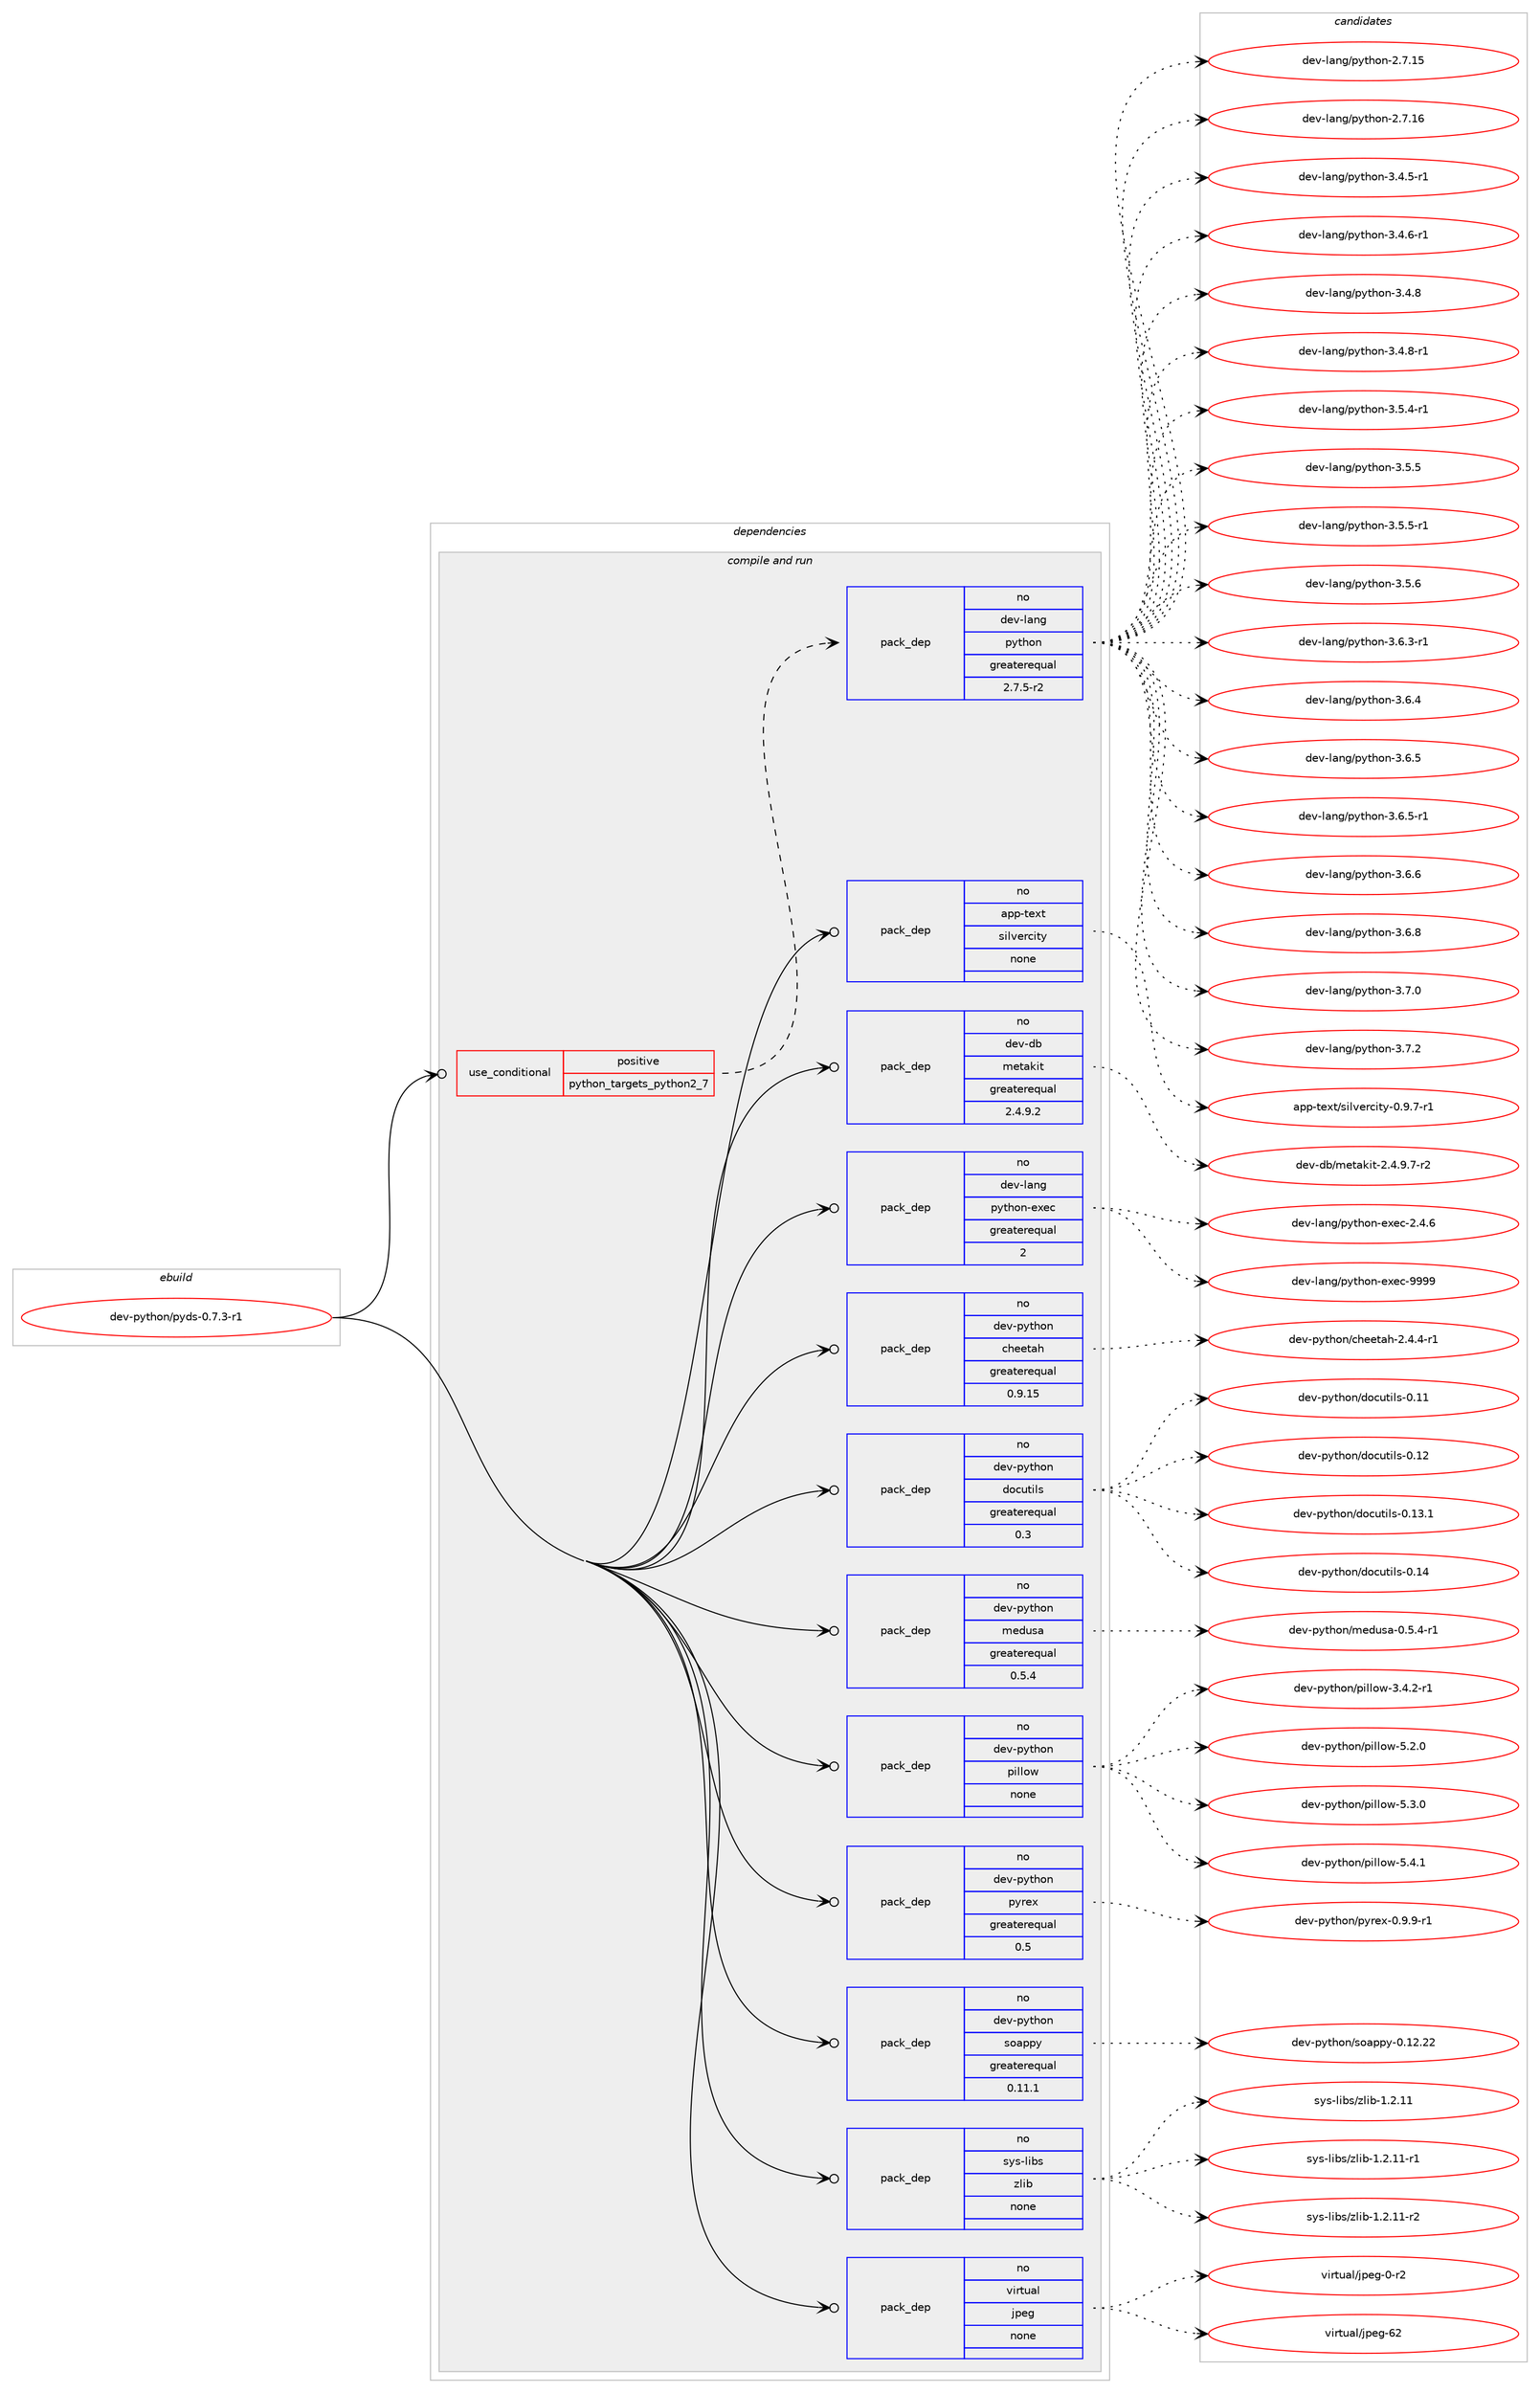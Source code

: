 digraph prolog {

# *************
# Graph options
# *************

newrank=true;
concentrate=true;
compound=true;
graph [rankdir=LR,fontname=Helvetica,fontsize=10,ranksep=1.5];#, ranksep=2.5, nodesep=0.2];
edge  [arrowhead=vee];
node  [fontname=Helvetica,fontsize=10];

# **********
# The ebuild
# **********

subgraph cluster_leftcol {
color=gray;
rank=same;
label=<<i>ebuild</i>>;
id [label="dev-python/pyds-0.7.3-r1", color=red, width=4, href="../dev-python/pyds-0.7.3-r1.svg"];
}

# ****************
# The dependencies
# ****************

subgraph cluster_midcol {
color=gray;
label=<<i>dependencies</i>>;
subgraph cluster_compile {
fillcolor="#eeeeee";
style=filled;
label=<<i>compile</i>>;
}
subgraph cluster_compileandrun {
fillcolor="#eeeeee";
style=filled;
label=<<i>compile and run</i>>;
subgraph cond380621 {
dependency1428771 [label=<<TABLE BORDER="0" CELLBORDER="1" CELLSPACING="0" CELLPADDING="4"><TR><TD ROWSPAN="3" CELLPADDING="10">use_conditional</TD></TR><TR><TD>positive</TD></TR><TR><TD>python_targets_python2_7</TD></TR></TABLE>>, shape=none, color=red];
subgraph pack1024836 {
dependency1428772 [label=<<TABLE BORDER="0" CELLBORDER="1" CELLSPACING="0" CELLPADDING="4" WIDTH="220"><TR><TD ROWSPAN="6" CELLPADDING="30">pack_dep</TD></TR><TR><TD WIDTH="110">no</TD></TR><TR><TD>dev-lang</TD></TR><TR><TD>python</TD></TR><TR><TD>greaterequal</TD></TR><TR><TD>2.7.5-r2</TD></TR></TABLE>>, shape=none, color=blue];
}
dependency1428771:e -> dependency1428772:w [weight=20,style="dashed",arrowhead="vee"];
}
id:e -> dependency1428771:w [weight=20,style="solid",arrowhead="odotvee"];
subgraph pack1024837 {
dependency1428773 [label=<<TABLE BORDER="0" CELLBORDER="1" CELLSPACING="0" CELLPADDING="4" WIDTH="220"><TR><TD ROWSPAN="6" CELLPADDING="30">pack_dep</TD></TR><TR><TD WIDTH="110">no</TD></TR><TR><TD>app-text</TD></TR><TR><TD>silvercity</TD></TR><TR><TD>none</TD></TR><TR><TD></TD></TR></TABLE>>, shape=none, color=blue];
}
id:e -> dependency1428773:w [weight=20,style="solid",arrowhead="odotvee"];
subgraph pack1024838 {
dependency1428774 [label=<<TABLE BORDER="0" CELLBORDER="1" CELLSPACING="0" CELLPADDING="4" WIDTH="220"><TR><TD ROWSPAN="6" CELLPADDING="30">pack_dep</TD></TR><TR><TD WIDTH="110">no</TD></TR><TR><TD>dev-db</TD></TR><TR><TD>metakit</TD></TR><TR><TD>greaterequal</TD></TR><TR><TD>2.4.9.2</TD></TR></TABLE>>, shape=none, color=blue];
}
id:e -> dependency1428774:w [weight=20,style="solid",arrowhead="odotvee"];
subgraph pack1024839 {
dependency1428775 [label=<<TABLE BORDER="0" CELLBORDER="1" CELLSPACING="0" CELLPADDING="4" WIDTH="220"><TR><TD ROWSPAN="6" CELLPADDING="30">pack_dep</TD></TR><TR><TD WIDTH="110">no</TD></TR><TR><TD>dev-lang</TD></TR><TR><TD>python-exec</TD></TR><TR><TD>greaterequal</TD></TR><TR><TD>2</TD></TR></TABLE>>, shape=none, color=blue];
}
id:e -> dependency1428775:w [weight=20,style="solid",arrowhead="odotvee"];
subgraph pack1024840 {
dependency1428776 [label=<<TABLE BORDER="0" CELLBORDER="1" CELLSPACING="0" CELLPADDING="4" WIDTH="220"><TR><TD ROWSPAN="6" CELLPADDING="30">pack_dep</TD></TR><TR><TD WIDTH="110">no</TD></TR><TR><TD>dev-python</TD></TR><TR><TD>cheetah</TD></TR><TR><TD>greaterequal</TD></TR><TR><TD>0.9.15</TD></TR></TABLE>>, shape=none, color=blue];
}
id:e -> dependency1428776:w [weight=20,style="solid",arrowhead="odotvee"];
subgraph pack1024841 {
dependency1428777 [label=<<TABLE BORDER="0" CELLBORDER="1" CELLSPACING="0" CELLPADDING="4" WIDTH="220"><TR><TD ROWSPAN="6" CELLPADDING="30">pack_dep</TD></TR><TR><TD WIDTH="110">no</TD></TR><TR><TD>dev-python</TD></TR><TR><TD>docutils</TD></TR><TR><TD>greaterequal</TD></TR><TR><TD>0.3</TD></TR></TABLE>>, shape=none, color=blue];
}
id:e -> dependency1428777:w [weight=20,style="solid",arrowhead="odotvee"];
subgraph pack1024842 {
dependency1428778 [label=<<TABLE BORDER="0" CELLBORDER="1" CELLSPACING="0" CELLPADDING="4" WIDTH="220"><TR><TD ROWSPAN="6" CELLPADDING="30">pack_dep</TD></TR><TR><TD WIDTH="110">no</TD></TR><TR><TD>dev-python</TD></TR><TR><TD>medusa</TD></TR><TR><TD>greaterequal</TD></TR><TR><TD>0.5.4</TD></TR></TABLE>>, shape=none, color=blue];
}
id:e -> dependency1428778:w [weight=20,style="solid",arrowhead="odotvee"];
subgraph pack1024843 {
dependency1428779 [label=<<TABLE BORDER="0" CELLBORDER="1" CELLSPACING="0" CELLPADDING="4" WIDTH="220"><TR><TD ROWSPAN="6" CELLPADDING="30">pack_dep</TD></TR><TR><TD WIDTH="110">no</TD></TR><TR><TD>dev-python</TD></TR><TR><TD>pillow</TD></TR><TR><TD>none</TD></TR><TR><TD></TD></TR></TABLE>>, shape=none, color=blue];
}
id:e -> dependency1428779:w [weight=20,style="solid",arrowhead="odotvee"];
subgraph pack1024844 {
dependency1428780 [label=<<TABLE BORDER="0" CELLBORDER="1" CELLSPACING="0" CELLPADDING="4" WIDTH="220"><TR><TD ROWSPAN="6" CELLPADDING="30">pack_dep</TD></TR><TR><TD WIDTH="110">no</TD></TR><TR><TD>dev-python</TD></TR><TR><TD>pyrex</TD></TR><TR><TD>greaterequal</TD></TR><TR><TD>0.5</TD></TR></TABLE>>, shape=none, color=blue];
}
id:e -> dependency1428780:w [weight=20,style="solid",arrowhead="odotvee"];
subgraph pack1024845 {
dependency1428781 [label=<<TABLE BORDER="0" CELLBORDER="1" CELLSPACING="0" CELLPADDING="4" WIDTH="220"><TR><TD ROWSPAN="6" CELLPADDING="30">pack_dep</TD></TR><TR><TD WIDTH="110">no</TD></TR><TR><TD>dev-python</TD></TR><TR><TD>soappy</TD></TR><TR><TD>greaterequal</TD></TR><TR><TD>0.11.1</TD></TR></TABLE>>, shape=none, color=blue];
}
id:e -> dependency1428781:w [weight=20,style="solid",arrowhead="odotvee"];
subgraph pack1024846 {
dependency1428782 [label=<<TABLE BORDER="0" CELLBORDER="1" CELLSPACING="0" CELLPADDING="4" WIDTH="220"><TR><TD ROWSPAN="6" CELLPADDING="30">pack_dep</TD></TR><TR><TD WIDTH="110">no</TD></TR><TR><TD>sys-libs</TD></TR><TR><TD>zlib</TD></TR><TR><TD>none</TD></TR><TR><TD></TD></TR></TABLE>>, shape=none, color=blue];
}
id:e -> dependency1428782:w [weight=20,style="solid",arrowhead="odotvee"];
subgraph pack1024847 {
dependency1428783 [label=<<TABLE BORDER="0" CELLBORDER="1" CELLSPACING="0" CELLPADDING="4" WIDTH="220"><TR><TD ROWSPAN="6" CELLPADDING="30">pack_dep</TD></TR><TR><TD WIDTH="110">no</TD></TR><TR><TD>virtual</TD></TR><TR><TD>jpeg</TD></TR><TR><TD>none</TD></TR><TR><TD></TD></TR></TABLE>>, shape=none, color=blue];
}
id:e -> dependency1428783:w [weight=20,style="solid",arrowhead="odotvee"];
}
subgraph cluster_run {
fillcolor="#eeeeee";
style=filled;
label=<<i>run</i>>;
}
}

# **************
# The candidates
# **************

subgraph cluster_choices {
rank=same;
color=gray;
label=<<i>candidates</i>>;

subgraph choice1024836 {
color=black;
nodesep=1;
choice10010111845108971101034711212111610411111045504655464953 [label="dev-lang/python-2.7.15", color=red, width=4,href="../dev-lang/python-2.7.15.svg"];
choice10010111845108971101034711212111610411111045504655464954 [label="dev-lang/python-2.7.16", color=red, width=4,href="../dev-lang/python-2.7.16.svg"];
choice1001011184510897110103471121211161041111104551465246534511449 [label="dev-lang/python-3.4.5-r1", color=red, width=4,href="../dev-lang/python-3.4.5-r1.svg"];
choice1001011184510897110103471121211161041111104551465246544511449 [label="dev-lang/python-3.4.6-r1", color=red, width=4,href="../dev-lang/python-3.4.6-r1.svg"];
choice100101118451089711010347112121116104111110455146524656 [label="dev-lang/python-3.4.8", color=red, width=4,href="../dev-lang/python-3.4.8.svg"];
choice1001011184510897110103471121211161041111104551465246564511449 [label="dev-lang/python-3.4.8-r1", color=red, width=4,href="../dev-lang/python-3.4.8-r1.svg"];
choice1001011184510897110103471121211161041111104551465346524511449 [label="dev-lang/python-3.5.4-r1", color=red, width=4,href="../dev-lang/python-3.5.4-r1.svg"];
choice100101118451089711010347112121116104111110455146534653 [label="dev-lang/python-3.5.5", color=red, width=4,href="../dev-lang/python-3.5.5.svg"];
choice1001011184510897110103471121211161041111104551465346534511449 [label="dev-lang/python-3.5.5-r1", color=red, width=4,href="../dev-lang/python-3.5.5-r1.svg"];
choice100101118451089711010347112121116104111110455146534654 [label="dev-lang/python-3.5.6", color=red, width=4,href="../dev-lang/python-3.5.6.svg"];
choice1001011184510897110103471121211161041111104551465446514511449 [label="dev-lang/python-3.6.3-r1", color=red, width=4,href="../dev-lang/python-3.6.3-r1.svg"];
choice100101118451089711010347112121116104111110455146544652 [label="dev-lang/python-3.6.4", color=red, width=4,href="../dev-lang/python-3.6.4.svg"];
choice100101118451089711010347112121116104111110455146544653 [label="dev-lang/python-3.6.5", color=red, width=4,href="../dev-lang/python-3.6.5.svg"];
choice1001011184510897110103471121211161041111104551465446534511449 [label="dev-lang/python-3.6.5-r1", color=red, width=4,href="../dev-lang/python-3.6.5-r1.svg"];
choice100101118451089711010347112121116104111110455146544654 [label="dev-lang/python-3.6.6", color=red, width=4,href="../dev-lang/python-3.6.6.svg"];
choice100101118451089711010347112121116104111110455146544656 [label="dev-lang/python-3.6.8", color=red, width=4,href="../dev-lang/python-3.6.8.svg"];
choice100101118451089711010347112121116104111110455146554648 [label="dev-lang/python-3.7.0", color=red, width=4,href="../dev-lang/python-3.7.0.svg"];
choice100101118451089711010347112121116104111110455146554650 [label="dev-lang/python-3.7.2", color=red, width=4,href="../dev-lang/python-3.7.2.svg"];
dependency1428772:e -> choice10010111845108971101034711212111610411111045504655464953:w [style=dotted,weight="100"];
dependency1428772:e -> choice10010111845108971101034711212111610411111045504655464954:w [style=dotted,weight="100"];
dependency1428772:e -> choice1001011184510897110103471121211161041111104551465246534511449:w [style=dotted,weight="100"];
dependency1428772:e -> choice1001011184510897110103471121211161041111104551465246544511449:w [style=dotted,weight="100"];
dependency1428772:e -> choice100101118451089711010347112121116104111110455146524656:w [style=dotted,weight="100"];
dependency1428772:e -> choice1001011184510897110103471121211161041111104551465246564511449:w [style=dotted,weight="100"];
dependency1428772:e -> choice1001011184510897110103471121211161041111104551465346524511449:w [style=dotted,weight="100"];
dependency1428772:e -> choice100101118451089711010347112121116104111110455146534653:w [style=dotted,weight="100"];
dependency1428772:e -> choice1001011184510897110103471121211161041111104551465346534511449:w [style=dotted,weight="100"];
dependency1428772:e -> choice100101118451089711010347112121116104111110455146534654:w [style=dotted,weight="100"];
dependency1428772:e -> choice1001011184510897110103471121211161041111104551465446514511449:w [style=dotted,weight="100"];
dependency1428772:e -> choice100101118451089711010347112121116104111110455146544652:w [style=dotted,weight="100"];
dependency1428772:e -> choice100101118451089711010347112121116104111110455146544653:w [style=dotted,weight="100"];
dependency1428772:e -> choice1001011184510897110103471121211161041111104551465446534511449:w [style=dotted,weight="100"];
dependency1428772:e -> choice100101118451089711010347112121116104111110455146544654:w [style=dotted,weight="100"];
dependency1428772:e -> choice100101118451089711010347112121116104111110455146544656:w [style=dotted,weight="100"];
dependency1428772:e -> choice100101118451089711010347112121116104111110455146554648:w [style=dotted,weight="100"];
dependency1428772:e -> choice100101118451089711010347112121116104111110455146554650:w [style=dotted,weight="100"];
}
subgraph choice1024837 {
color=black;
nodesep=1;
choice971121124511610112011647115105108118101114991051161214548465746554511449 [label="app-text/silvercity-0.9.7-r1", color=red, width=4,href="../app-text/silvercity-0.9.7-r1.svg"];
dependency1428773:e -> choice971121124511610112011647115105108118101114991051161214548465746554511449:w [style=dotted,weight="100"];
}
subgraph choice1024838 {
color=black;
nodesep=1;
choice1001011184510098471091011169710710511645504652465746554511450 [label="dev-db/metakit-2.4.9.7-r2", color=red, width=4,href="../dev-db/metakit-2.4.9.7-r2.svg"];
dependency1428774:e -> choice1001011184510098471091011169710710511645504652465746554511450:w [style=dotted,weight="100"];
}
subgraph choice1024839 {
color=black;
nodesep=1;
choice1001011184510897110103471121211161041111104510112010199455046524654 [label="dev-lang/python-exec-2.4.6", color=red, width=4,href="../dev-lang/python-exec-2.4.6.svg"];
choice10010111845108971101034711212111610411111045101120101994557575757 [label="dev-lang/python-exec-9999", color=red, width=4,href="../dev-lang/python-exec-9999.svg"];
dependency1428775:e -> choice1001011184510897110103471121211161041111104510112010199455046524654:w [style=dotted,weight="100"];
dependency1428775:e -> choice10010111845108971101034711212111610411111045101120101994557575757:w [style=dotted,weight="100"];
}
subgraph choice1024840 {
color=black;
nodesep=1;
choice100101118451121211161041111104799104101101116971044550465246524511449 [label="dev-python/cheetah-2.4.4-r1", color=red, width=4,href="../dev-python/cheetah-2.4.4-r1.svg"];
dependency1428776:e -> choice100101118451121211161041111104799104101101116971044550465246524511449:w [style=dotted,weight="100"];
}
subgraph choice1024841 {
color=black;
nodesep=1;
choice1001011184511212111610411111047100111991171161051081154548464949 [label="dev-python/docutils-0.11", color=red, width=4,href="../dev-python/docutils-0.11.svg"];
choice1001011184511212111610411111047100111991171161051081154548464950 [label="dev-python/docutils-0.12", color=red, width=4,href="../dev-python/docutils-0.12.svg"];
choice10010111845112121116104111110471001119911711610510811545484649514649 [label="dev-python/docutils-0.13.1", color=red, width=4,href="../dev-python/docutils-0.13.1.svg"];
choice1001011184511212111610411111047100111991171161051081154548464952 [label="dev-python/docutils-0.14", color=red, width=4,href="../dev-python/docutils-0.14.svg"];
dependency1428777:e -> choice1001011184511212111610411111047100111991171161051081154548464949:w [style=dotted,weight="100"];
dependency1428777:e -> choice1001011184511212111610411111047100111991171161051081154548464950:w [style=dotted,weight="100"];
dependency1428777:e -> choice10010111845112121116104111110471001119911711610510811545484649514649:w [style=dotted,weight="100"];
dependency1428777:e -> choice1001011184511212111610411111047100111991171161051081154548464952:w [style=dotted,weight="100"];
}
subgraph choice1024842 {
color=black;
nodesep=1;
choice1001011184511212111610411111047109101100117115974548465346524511449 [label="dev-python/medusa-0.5.4-r1", color=red, width=4,href="../dev-python/medusa-0.5.4-r1.svg"];
dependency1428778:e -> choice1001011184511212111610411111047109101100117115974548465346524511449:w [style=dotted,weight="100"];
}
subgraph choice1024843 {
color=black;
nodesep=1;
choice10010111845112121116104111110471121051081081111194551465246504511449 [label="dev-python/pillow-3.4.2-r1", color=red, width=4,href="../dev-python/pillow-3.4.2-r1.svg"];
choice1001011184511212111610411111047112105108108111119455346504648 [label="dev-python/pillow-5.2.0", color=red, width=4,href="../dev-python/pillow-5.2.0.svg"];
choice1001011184511212111610411111047112105108108111119455346514648 [label="dev-python/pillow-5.3.0", color=red, width=4,href="../dev-python/pillow-5.3.0.svg"];
choice1001011184511212111610411111047112105108108111119455346524649 [label="dev-python/pillow-5.4.1", color=red, width=4,href="../dev-python/pillow-5.4.1.svg"];
dependency1428779:e -> choice10010111845112121116104111110471121051081081111194551465246504511449:w [style=dotted,weight="100"];
dependency1428779:e -> choice1001011184511212111610411111047112105108108111119455346504648:w [style=dotted,weight="100"];
dependency1428779:e -> choice1001011184511212111610411111047112105108108111119455346514648:w [style=dotted,weight="100"];
dependency1428779:e -> choice1001011184511212111610411111047112105108108111119455346524649:w [style=dotted,weight="100"];
}
subgraph choice1024844 {
color=black;
nodesep=1;
choice10010111845112121116104111110471121211141011204548465746574511449 [label="dev-python/pyrex-0.9.9-r1", color=red, width=4,href="../dev-python/pyrex-0.9.9-r1.svg"];
dependency1428780:e -> choice10010111845112121116104111110471121211141011204548465746574511449:w [style=dotted,weight="100"];
}
subgraph choice1024845 {
color=black;
nodesep=1;
choice1001011184511212111610411111047115111971121121214548464950465050 [label="dev-python/soappy-0.12.22", color=red, width=4,href="../dev-python/soappy-0.12.22.svg"];
dependency1428781:e -> choice1001011184511212111610411111047115111971121121214548464950465050:w [style=dotted,weight="100"];
}
subgraph choice1024846 {
color=black;
nodesep=1;
choice1151211154510810598115471221081059845494650464949 [label="sys-libs/zlib-1.2.11", color=red, width=4,href="../sys-libs/zlib-1.2.11.svg"];
choice11512111545108105981154712210810598454946504649494511449 [label="sys-libs/zlib-1.2.11-r1", color=red, width=4,href="../sys-libs/zlib-1.2.11-r1.svg"];
choice11512111545108105981154712210810598454946504649494511450 [label="sys-libs/zlib-1.2.11-r2", color=red, width=4,href="../sys-libs/zlib-1.2.11-r2.svg"];
dependency1428782:e -> choice1151211154510810598115471221081059845494650464949:w [style=dotted,weight="100"];
dependency1428782:e -> choice11512111545108105981154712210810598454946504649494511449:w [style=dotted,weight="100"];
dependency1428782:e -> choice11512111545108105981154712210810598454946504649494511450:w [style=dotted,weight="100"];
}
subgraph choice1024847 {
color=black;
nodesep=1;
choice118105114116117971084710611210110345484511450 [label="virtual/jpeg-0-r2", color=red, width=4,href="../virtual/jpeg-0-r2.svg"];
choice1181051141161179710847106112101103455450 [label="virtual/jpeg-62", color=red, width=4,href="../virtual/jpeg-62.svg"];
dependency1428783:e -> choice118105114116117971084710611210110345484511450:w [style=dotted,weight="100"];
dependency1428783:e -> choice1181051141161179710847106112101103455450:w [style=dotted,weight="100"];
}
}

}
